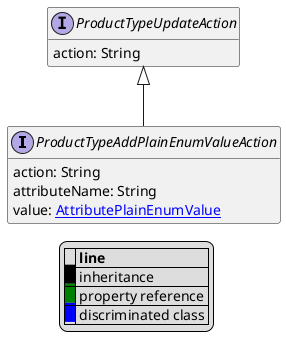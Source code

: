 @startuml

hide empty fields
hide empty methods
legend
|= |= line |
|<back:black>   </back>| inheritance |
|<back:green>   </back>| property reference |
|<back:blue>   </back>| discriminated class |
endlegend
interface ProductTypeAddPlainEnumValueAction [[ProductTypeAddPlainEnumValueAction.svg]] extends ProductTypeUpdateAction {
    action: String
    attributeName: String
    value: [[AttributePlainEnumValue.svg AttributePlainEnumValue]]
}
interface ProductTypeUpdateAction [[ProductTypeUpdateAction.svg]]  {
    action: String
}





@enduml
